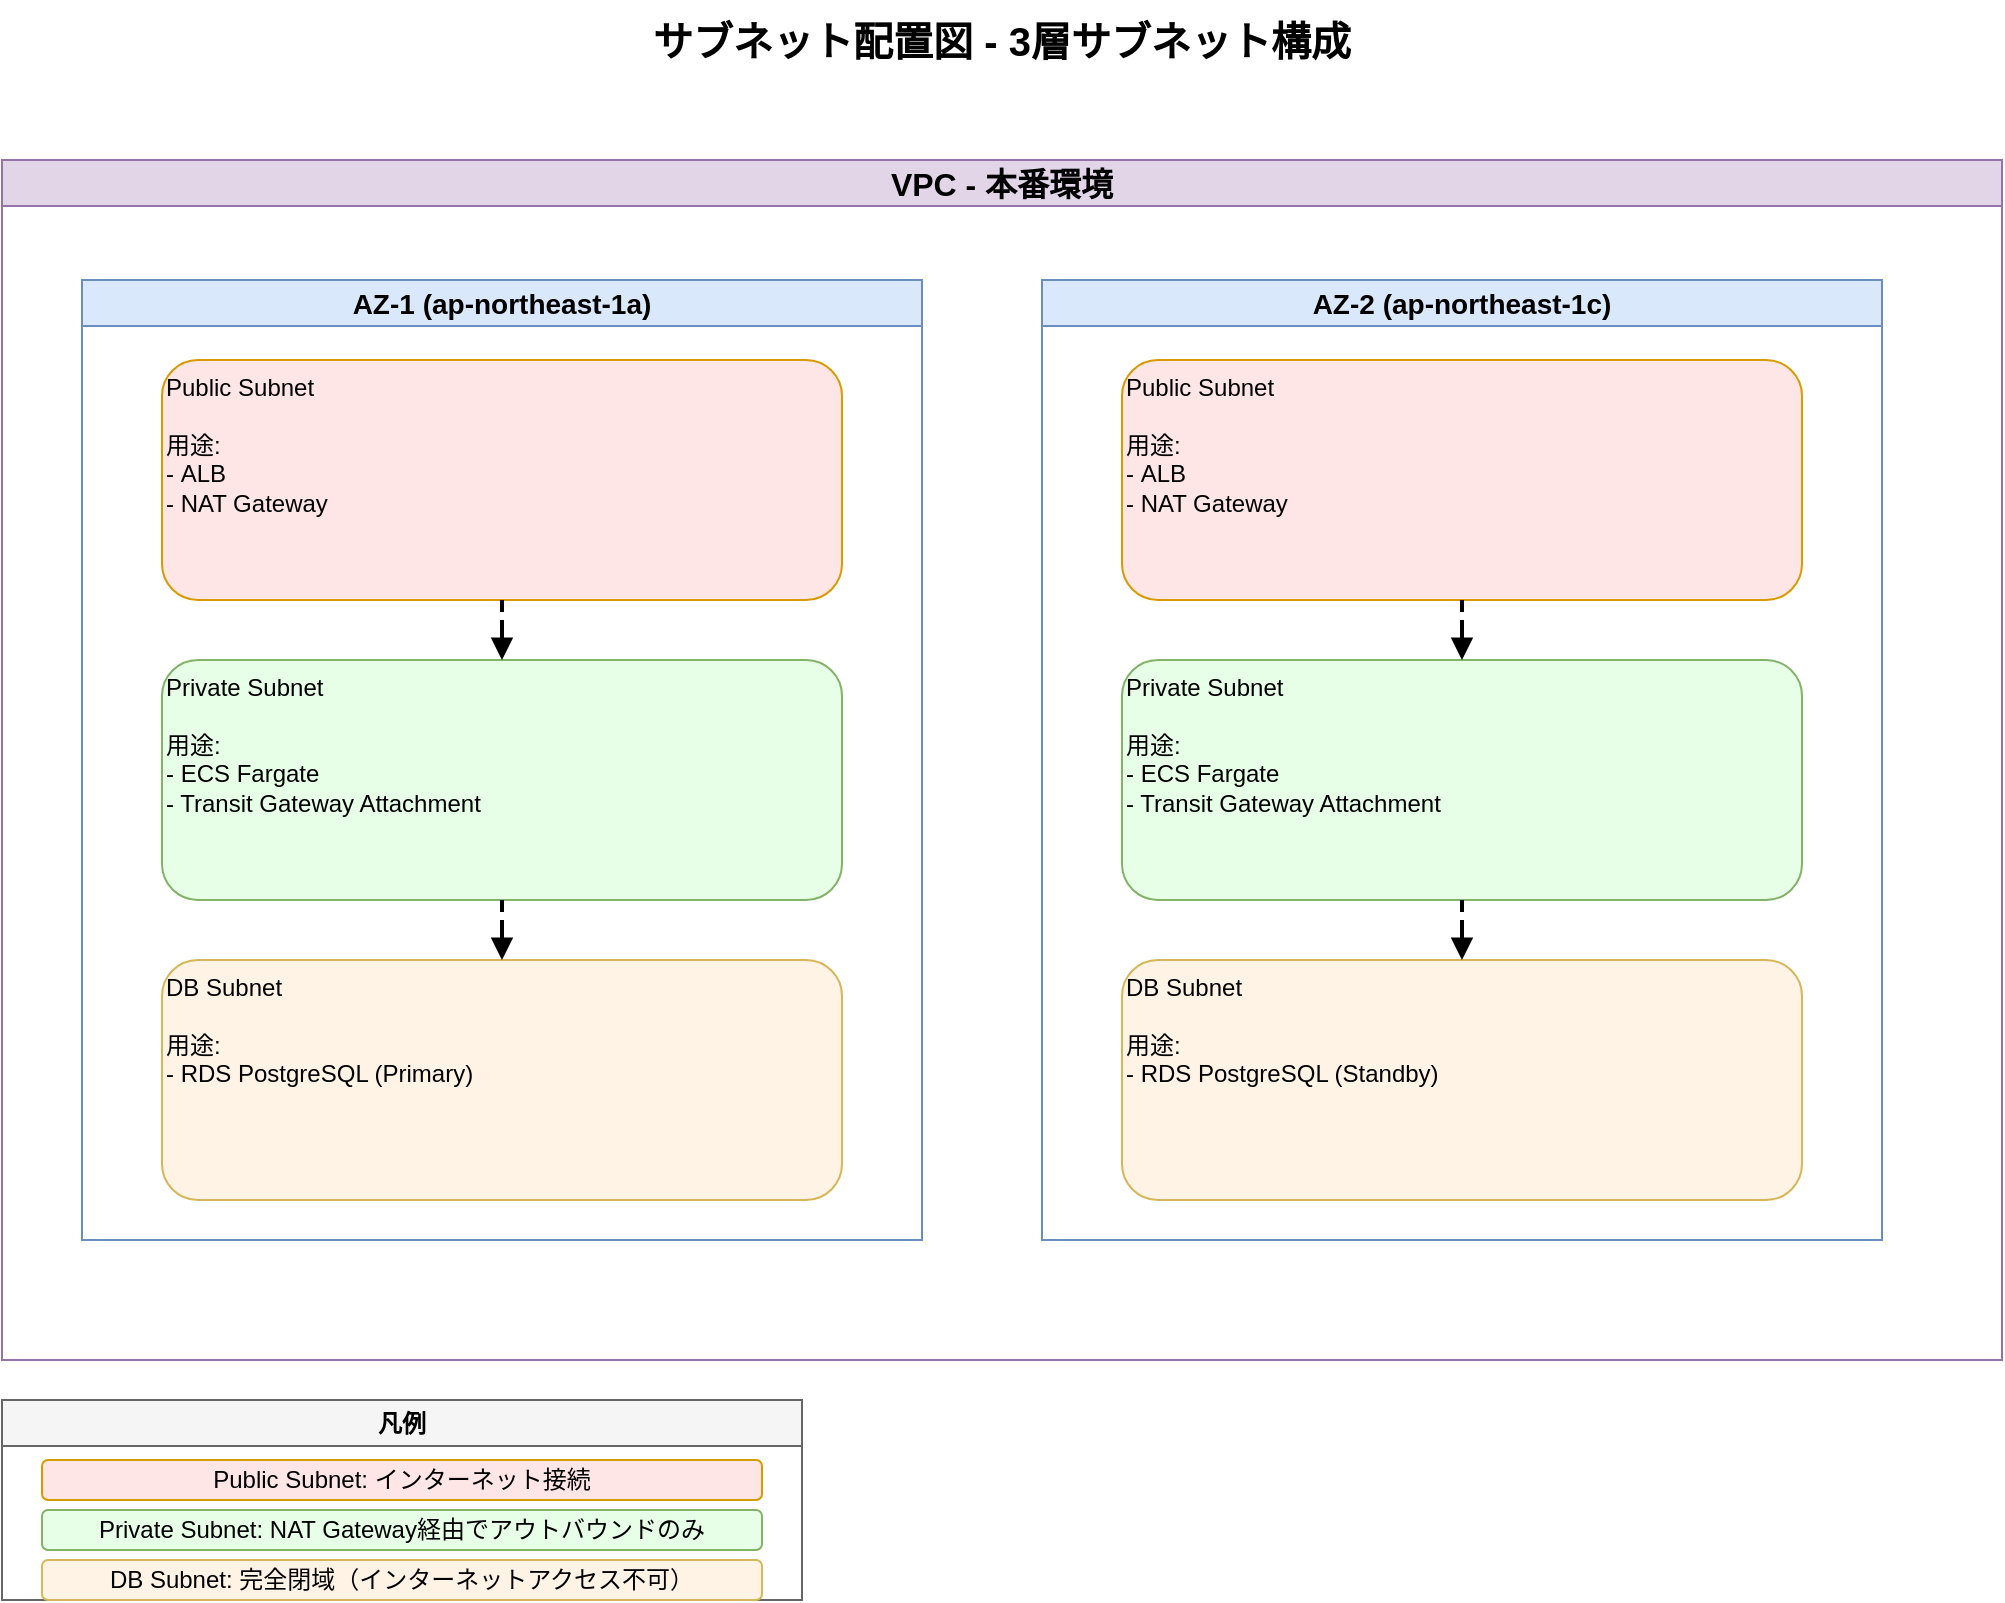 <mxfile version="24.0.0">
  <diagram name="サブネット配置図" id="subnet-placement">
    <mxGraphModel dx="1422" dy="794" grid="1" gridSize="10" guides="1" tooltips="1" connect="1" arrows="1" fold="1" page="1" pageScale="1" pageWidth="1169" pageHeight="827" math="0" shadow="0">
      <root>
        <mxCell id="0" />
        <mxCell id="1" parent="0" />

        <!-- Title -->
        <mxCell id="title" value="サブネット配置図 - 3層サブネット構成" style="text;html=1;strokeColor=none;fillColor=none;align=center;verticalAlign=middle;whiteSpace=wrap;rounded=0;fontSize=20;fontStyle=1" vertex="1" parent="1">
          <mxGeometry x="300" y="20" width="600" height="40" as="geometry" />
        </mxCell>

        <!-- VPC Container -->
        <mxCell id="vpc" value="VPC - 本番環境" style="swimlane;whiteSpace=wrap;html=1;fillColor=#e1d5e7;strokeColor=#9673a6;fontSize=16;fontStyle=1" vertex="1" parent="1">
          <mxGeometry x="100" y="100" width="1000" height="600" as="geometry" />
        </mxCell>

        <!-- AZ-1 Container -->
        <mxCell id="az1" value="AZ-1 (ap-northeast-1a)" style="swimlane;whiteSpace=wrap;html=1;fillColor=#dae8fc;strokeColor=#6c8ebf;fontSize=14;fontStyle=1" vertex="1" parent="vpc">
          <mxGeometry x="40" y="60" width="420" height="480" as="geometry" />
        </mxCell>

        <mxCell id="public1" value="Public Subnet&#xa;&#xa;用途:&#xa;- ALB&#xa;- NAT Gateway" style="rounded=1;whiteSpace=wrap;html=1;fillColor=#ffe6e6;strokeColor=#d79b00;fontSize=12;align=left;verticalAlign=top;" vertex="1" parent="az1">
          <mxGeometry x="40" y="40" width="340" height="120" as="geometry" />
        </mxCell>

        <mxCell id="private1" value="Private Subnet&#xa;&#xa;用途:&#xa;- ECS Fargate&#xa;- Transit Gateway Attachment" style="rounded=1;whiteSpace=wrap;html=1;fillColor=#e6ffe6;strokeColor=#82b366;fontSize=12;align=left;verticalAlign=top;" vertex="1" parent="az1">
          <mxGeometry x="40" y="190" width="340" height="120" as="geometry" />
        </mxCell>

        <mxCell id="db1" value="DB Subnet&#xa;&#xa;用途:&#xa;- RDS PostgreSQL (Primary)" style="rounded=1;whiteSpace=wrap;html=1;fillColor=#fff3e6;strokeColor=#d6b656;fontSize=12;align=left;verticalAlign=top;" vertex="1" parent="az1">
          <mxGeometry x="40" y="340" width="340" height="120" as="geometry" />
        </mxCell>

        <!-- AZ-2 Container -->
        <mxCell id="az2" value="AZ-2 (ap-northeast-1c)" style="swimlane;whiteSpace=wrap;html=1;fillColor=#dae8fc;strokeColor=#6c8ebf;fontSize=14;fontStyle=1" vertex="1" parent="vpc">
          <mxGeometry x="520" y="60" width="420" height="480" as="geometry" />
        </mxCell>

        <mxCell id="public2" value="Public Subnet&#xa;&#xa;用途:&#xa;- ALB&#xa;- NAT Gateway" style="rounded=1;whiteSpace=wrap;html=1;fillColor=#ffe6e6;strokeColor=#d79b00;fontSize=12;align=left;verticalAlign=top;" vertex="1" parent="az2">
          <mxGeometry x="40" y="40" width="340" height="120" as="geometry" />
        </mxCell>

        <mxCell id="private2" value="Private Subnet&#xa;&#xa;用途:&#xa;- ECS Fargate&#xa;- Transit Gateway Attachment" style="rounded=1;whiteSpace=wrap;html=1;fillColor=#e6ffe6;strokeColor=#82b366;fontSize=12;align=left;verticalAlign=top;" vertex="1" parent="az2">
          <mxGeometry x="40" y="190" width="340" height="120" as="geometry" />
        </mxCell>

        <mxCell id="db2" value="DB Subnet&#xa;&#xa;用途:&#xa;- RDS PostgreSQL (Standby)" style="rounded=1;whiteSpace=wrap;html=1;fillColor=#fff3e6;strokeColor=#d6b656;fontSize=12;align=left;verticalAlign=top;" vertex="1" parent="az2">
          <mxGeometry x="40" y="340" width="340" height="120" as="geometry" />
        </mxCell>

        <!-- Arrows -->
        <mxCell id="arrow1" style="edgeStyle=orthogonalEdgeStyle;rounded=0;orthogonalLoop=1;jettySize=auto;html=1;strokeWidth=2;endArrow=block;endFill=1;dashed=1;" edge="1" parent="vpc" source="public1" target="private1">
          <mxGeometry relative="1" as="geometry" />
        </mxCell>

        <mxCell id="arrow2" style="edgeStyle=orthogonalEdgeStyle;rounded=0;orthogonalLoop=1;jettySize=auto;html=1;strokeWidth=2;endArrow=block;endFill=1;dashed=1;" edge="1" parent="vpc" source="private1" target="db1">
          <mxGeometry relative="1" as="geometry" />
        </mxCell>

        <mxCell id="arrow3" style="edgeStyle=orthogonalEdgeStyle;rounded=0;orthogonalLoop=1;jettySize=auto;html=1;strokeWidth=2;endArrow=block;endFill=1;dashed=1;" edge="1" parent="vpc" source="public2" target="private2">
          <mxGeometry relative="1" as="geometry" />
        </mxCell>

        <mxCell id="arrow4" style="edgeStyle=orthogonalEdgeStyle;rounded=0;orthogonalLoop=1;jettySize=auto;html=1;strokeWidth=2;endArrow=block;endFill=1;dashed=1;" edge="1" parent="vpc" source="private2" target="db2">
          <mxGeometry relative="1" as="geometry" />
        </mxCell>

        <!-- Legend -->
        <mxCell id="legend" value="凡例" style="swimlane;whiteSpace=wrap;html=1;fillColor=#f5f5f5;strokeColor=#666666;fontSize=12;fontStyle=1" vertex="1" parent="1">
          <mxGeometry x="100" y="720" width="400" height="100" as="geometry" />
        </mxCell>

        <mxCell id="legend1" value="Public Subnet: インターネット接続" style="rounded=1;whiteSpace=wrap;html=1;fillColor=#ffe6e6;strokeColor=#d79b00;" vertex="1" parent="legend">
          <mxGeometry x="20" y="30" width="360" height="20" as="geometry" />
        </mxCell>

        <mxCell id="legend2" value="Private Subnet: NAT Gateway経由でアウトバウンドのみ" style="rounded=1;whiteSpace=wrap;html=1;fillColor=#e6ffe6;strokeColor=#82b366;" vertex="1" parent="legend">
          <mxGeometry x="20" y="55" width="360" height="20" as="geometry" />
        </mxCell>

        <mxCell id="legend3" value="DB Subnet: 完全閉域（インターネットアクセス不可）" style="rounded=1;whiteSpace=wrap;html=1;fillColor=#fff3e6;strokeColor=#d6b656;" vertex="1" parent="legend">
          <mxGeometry x="20" y="80" width="360" height="20" as="geometry" />
        </mxCell>

      </root>
    </mxGraphModel>
  </diagram>
</mxfile>
